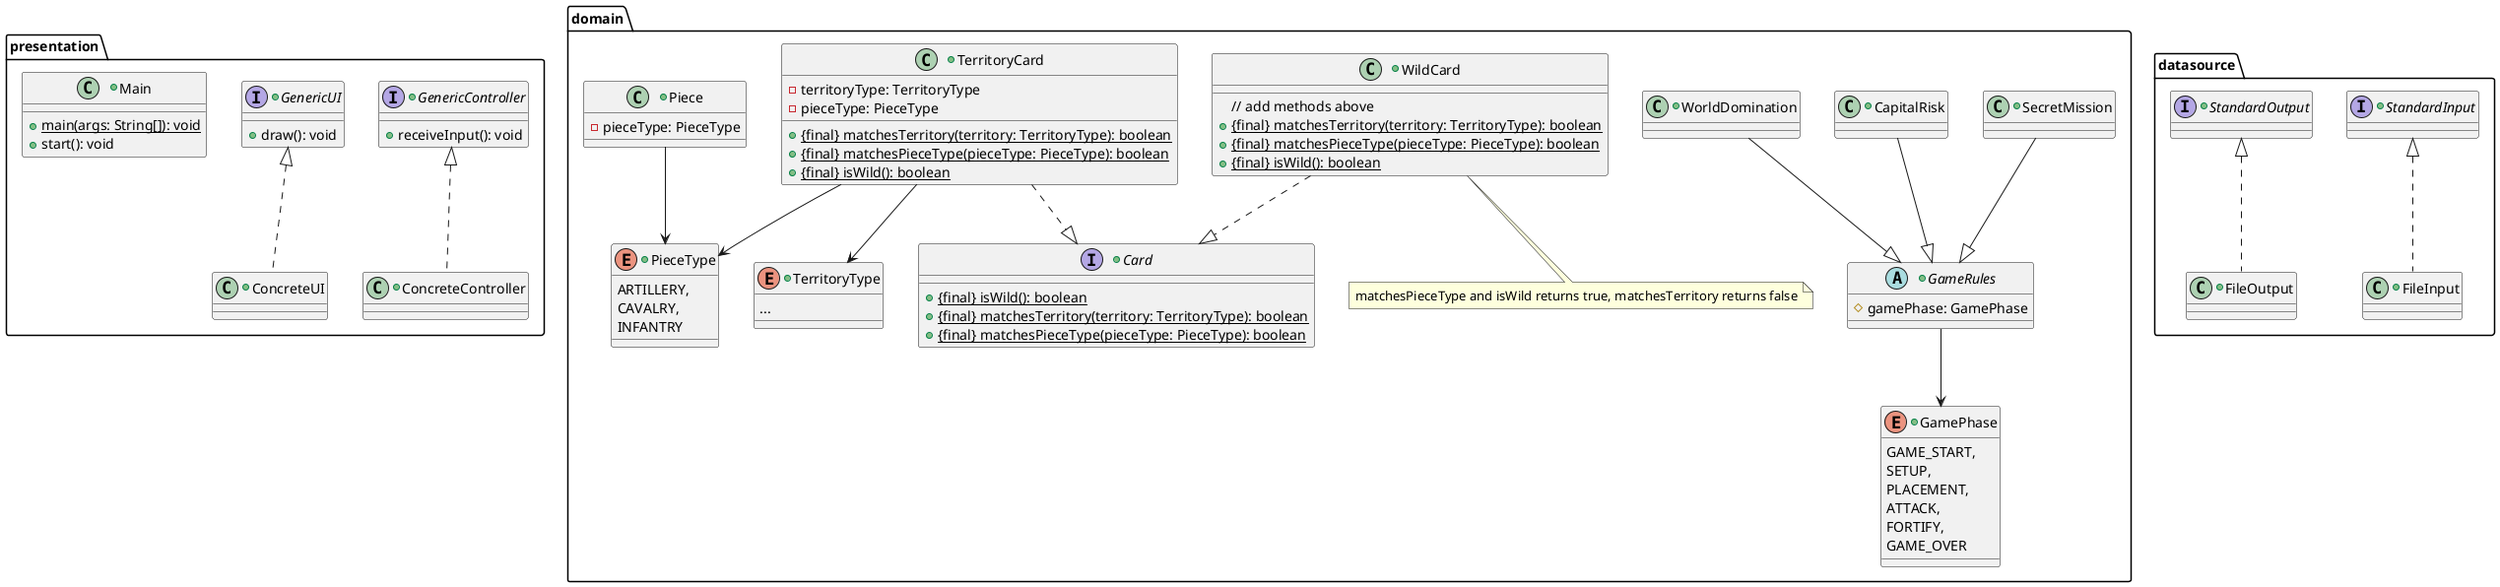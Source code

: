 @startuml

package presentation {
    +class Main {
        +{static} main(args: String[]): void
        +start(): void
    }

    +interface GenericUI {
        +draw(): void
    }

    +class ConcreteUI {
        
    }

    ConcreteUI .u.|> GenericUI

    +interface GenericController {
        +receiveInput(): void
    }

    +class ConcreteController {

    }

    ConcreteController .u.|> GenericController


}

package domain {
    +abstract class GameRules {
        #gamePhase: GamePhase
    }

    +class WorldDomination {

    }

    +class SecretMission {

    }

    +class CapitalRisk {

    }

    +enum GamePhase {
        GAME_START,
        SETUP,
        PLACEMENT,
        ATTACK,
        FORTIFY,
        GAME_OVER
    }

    GameRules --> GamePhase
    CapitalRisk --|> GameRules
    SecretMission --|> GameRules
    WorldDomination --|> GameRules

    +class Piece {
        -pieceType: PieceType

    }

    +enum PieceType {
        ARTILLERY,
        CAVALRY,
        INFANTRY
    }

    Piece --> PieceType

    +interface Card {
        +{static}{final} isWild(): boolean
        +{static}{final} matchesTerritory(territory: TerritoryType): boolean
        +{static}{final} matchesPieceType(pieceType: PieceType): boolean
    }

    +class WildCard {
        {method} // add methods above
        +{static}{final} matchesTerritory(territory: TerritoryType): boolean
        +{static}{final} matchesPieceType(pieceType: PieceType): boolean
        +{static}{final} isWild(): boolean
    }

    note "matchesPieceType and isWild returns true, matchesTerritory returns false" as N1
    N1 .u. WildCard

    +class TerritoryCard {
        -territoryType: TerritoryType
        -pieceType: PieceType
        +{static}{final} matchesTerritory(territory: TerritoryType): boolean
        +{static}{final} matchesPieceType(pieceType: PieceType): boolean
        +{static}{final} isWild(): boolean
    }

    TerritoryCard ..|> Card
    WildCard ..|> Card
    TerritoryCard --> PieceType
    TerritoryCard --> TerritoryType

    +enum TerritoryType {
        ...
    }


}

package datasource {
    +interface StandardOutput {

    }

    +class FileOutput {

    }

    FileOutput .u.|> StandardOutput

    +interface StandardInput {

    }

    +class FileInput {

    }

    FileInput .u.|> StandardInput
}

@enduml

